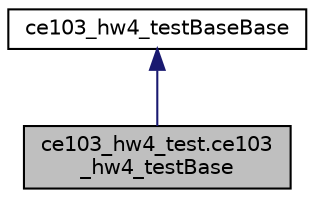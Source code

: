 digraph "ce103_hw4_test.ce103_hw4_testBase"
{
 // INTERACTIVE_SVG=YES
 // LATEX_PDF_SIZE
  edge [fontname="Helvetica",fontsize="10",labelfontname="Helvetica",labelfontsize="10"];
  node [fontname="Helvetica",fontsize="10",shape=record];
  Node1 [label="ce103_hw4_test.ce103\l_hw4_testBase",height=0.2,width=0.4,color="black", fillcolor="grey75", style="filled", fontcolor="black",tooltip=" "];
  Node2 -> Node1 [dir="back",color="midnightblue",fontsize="10",style="solid"];
  Node2 [label="ce103_hw4_testBaseBase",height=0.2,width=0.4,color="black", fillcolor="white", style="filled",URL="$d9/dec/a00090.html",tooltip=" "];
}
